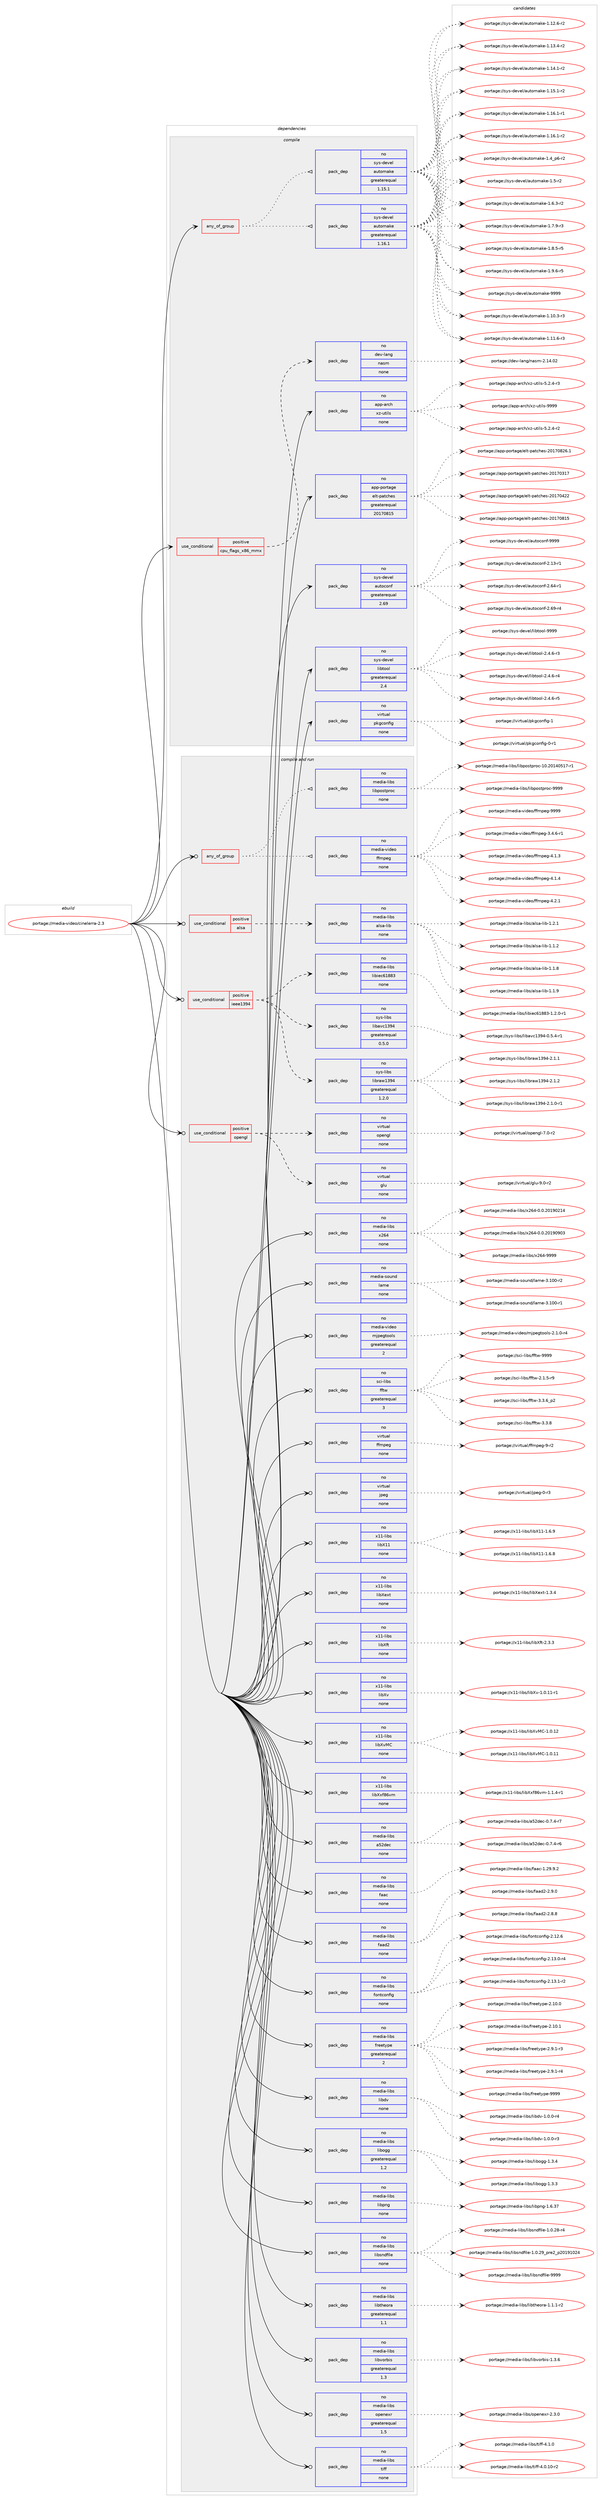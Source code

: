 digraph prolog {

# *************
# Graph options
# *************

newrank=true;
concentrate=true;
compound=true;
graph [rankdir=LR,fontname=Helvetica,fontsize=10,ranksep=1.5];#, ranksep=2.5, nodesep=0.2];
edge  [arrowhead=vee];
node  [fontname=Helvetica,fontsize=10];

# **********
# The ebuild
# **********

subgraph cluster_leftcol {
color=gray;
rank=same;
label=<<i>ebuild</i>>;
id [label="portage://media-video/cinelerra-2.3", color=red, width=4, href="../media-video/cinelerra-2.3.svg"];
}

# ****************
# The dependencies
# ****************

subgraph cluster_midcol {
color=gray;
label=<<i>dependencies</i>>;
subgraph cluster_compile {
fillcolor="#eeeeee";
style=filled;
label=<<i>compile</i>>;
subgraph any5414 {
dependency338931 [label=<<TABLE BORDER="0" CELLBORDER="1" CELLSPACING="0" CELLPADDING="4"><TR><TD CELLPADDING="10">any_of_group</TD></TR></TABLE>>, shape=none, color=red];subgraph pack249157 {
dependency338932 [label=<<TABLE BORDER="0" CELLBORDER="1" CELLSPACING="0" CELLPADDING="4" WIDTH="220"><TR><TD ROWSPAN="6" CELLPADDING="30">pack_dep</TD></TR><TR><TD WIDTH="110">no</TD></TR><TR><TD>sys-devel</TD></TR><TR><TD>automake</TD></TR><TR><TD>greaterequal</TD></TR><TR><TD>1.16.1</TD></TR></TABLE>>, shape=none, color=blue];
}
dependency338931:e -> dependency338932:w [weight=20,style="dotted",arrowhead="oinv"];
subgraph pack249158 {
dependency338933 [label=<<TABLE BORDER="0" CELLBORDER="1" CELLSPACING="0" CELLPADDING="4" WIDTH="220"><TR><TD ROWSPAN="6" CELLPADDING="30">pack_dep</TD></TR><TR><TD WIDTH="110">no</TD></TR><TR><TD>sys-devel</TD></TR><TR><TD>automake</TD></TR><TR><TD>greaterequal</TD></TR><TR><TD>1.15.1</TD></TR></TABLE>>, shape=none, color=blue];
}
dependency338931:e -> dependency338933:w [weight=20,style="dotted",arrowhead="oinv"];
}
id:e -> dependency338931:w [weight=20,style="solid",arrowhead="vee"];
subgraph cond84217 {
dependency338934 [label=<<TABLE BORDER="0" CELLBORDER="1" CELLSPACING="0" CELLPADDING="4"><TR><TD ROWSPAN="3" CELLPADDING="10">use_conditional</TD></TR><TR><TD>positive</TD></TR><TR><TD>cpu_flags_x86_mmx</TD></TR></TABLE>>, shape=none, color=red];
subgraph pack249159 {
dependency338935 [label=<<TABLE BORDER="0" CELLBORDER="1" CELLSPACING="0" CELLPADDING="4" WIDTH="220"><TR><TD ROWSPAN="6" CELLPADDING="30">pack_dep</TD></TR><TR><TD WIDTH="110">no</TD></TR><TR><TD>dev-lang</TD></TR><TR><TD>nasm</TD></TR><TR><TD>none</TD></TR><TR><TD></TD></TR></TABLE>>, shape=none, color=blue];
}
dependency338934:e -> dependency338935:w [weight=20,style="dashed",arrowhead="vee"];
}
id:e -> dependency338934:w [weight=20,style="solid",arrowhead="vee"];
subgraph pack249160 {
dependency338936 [label=<<TABLE BORDER="0" CELLBORDER="1" CELLSPACING="0" CELLPADDING="4" WIDTH="220"><TR><TD ROWSPAN="6" CELLPADDING="30">pack_dep</TD></TR><TR><TD WIDTH="110">no</TD></TR><TR><TD>app-arch</TD></TR><TR><TD>xz-utils</TD></TR><TR><TD>none</TD></TR><TR><TD></TD></TR></TABLE>>, shape=none, color=blue];
}
id:e -> dependency338936:w [weight=20,style="solid",arrowhead="vee"];
subgraph pack249161 {
dependency338937 [label=<<TABLE BORDER="0" CELLBORDER="1" CELLSPACING="0" CELLPADDING="4" WIDTH="220"><TR><TD ROWSPAN="6" CELLPADDING="30">pack_dep</TD></TR><TR><TD WIDTH="110">no</TD></TR><TR><TD>app-portage</TD></TR><TR><TD>elt-patches</TD></TR><TR><TD>greaterequal</TD></TR><TR><TD>20170815</TD></TR></TABLE>>, shape=none, color=blue];
}
id:e -> dependency338937:w [weight=20,style="solid",arrowhead="vee"];
subgraph pack249162 {
dependency338938 [label=<<TABLE BORDER="0" CELLBORDER="1" CELLSPACING="0" CELLPADDING="4" WIDTH="220"><TR><TD ROWSPAN="6" CELLPADDING="30">pack_dep</TD></TR><TR><TD WIDTH="110">no</TD></TR><TR><TD>sys-devel</TD></TR><TR><TD>autoconf</TD></TR><TR><TD>greaterequal</TD></TR><TR><TD>2.69</TD></TR></TABLE>>, shape=none, color=blue];
}
id:e -> dependency338938:w [weight=20,style="solid",arrowhead="vee"];
subgraph pack249163 {
dependency338939 [label=<<TABLE BORDER="0" CELLBORDER="1" CELLSPACING="0" CELLPADDING="4" WIDTH="220"><TR><TD ROWSPAN="6" CELLPADDING="30">pack_dep</TD></TR><TR><TD WIDTH="110">no</TD></TR><TR><TD>sys-devel</TD></TR><TR><TD>libtool</TD></TR><TR><TD>greaterequal</TD></TR><TR><TD>2.4</TD></TR></TABLE>>, shape=none, color=blue];
}
id:e -> dependency338939:w [weight=20,style="solid",arrowhead="vee"];
subgraph pack249164 {
dependency338940 [label=<<TABLE BORDER="0" CELLBORDER="1" CELLSPACING="0" CELLPADDING="4" WIDTH="220"><TR><TD ROWSPAN="6" CELLPADDING="30">pack_dep</TD></TR><TR><TD WIDTH="110">no</TD></TR><TR><TD>virtual</TD></TR><TR><TD>pkgconfig</TD></TR><TR><TD>none</TD></TR><TR><TD></TD></TR></TABLE>>, shape=none, color=blue];
}
id:e -> dependency338940:w [weight=20,style="solid",arrowhead="vee"];
}
subgraph cluster_compileandrun {
fillcolor="#eeeeee";
style=filled;
label=<<i>compile and run</i>>;
subgraph any5415 {
dependency338941 [label=<<TABLE BORDER="0" CELLBORDER="1" CELLSPACING="0" CELLPADDING="4"><TR><TD CELLPADDING="10">any_of_group</TD></TR></TABLE>>, shape=none, color=red];subgraph pack249165 {
dependency338942 [label=<<TABLE BORDER="0" CELLBORDER="1" CELLSPACING="0" CELLPADDING="4" WIDTH="220"><TR><TD ROWSPAN="6" CELLPADDING="30">pack_dep</TD></TR><TR><TD WIDTH="110">no</TD></TR><TR><TD>media-video</TD></TR><TR><TD>ffmpeg</TD></TR><TR><TD>none</TD></TR><TR><TD></TD></TR></TABLE>>, shape=none, color=blue];
}
dependency338941:e -> dependency338942:w [weight=20,style="dotted",arrowhead="oinv"];
subgraph pack249166 {
dependency338943 [label=<<TABLE BORDER="0" CELLBORDER="1" CELLSPACING="0" CELLPADDING="4" WIDTH="220"><TR><TD ROWSPAN="6" CELLPADDING="30">pack_dep</TD></TR><TR><TD WIDTH="110">no</TD></TR><TR><TD>media-libs</TD></TR><TR><TD>libpostproc</TD></TR><TR><TD>none</TD></TR><TR><TD></TD></TR></TABLE>>, shape=none, color=blue];
}
dependency338941:e -> dependency338943:w [weight=20,style="dotted",arrowhead="oinv"];
}
id:e -> dependency338941:w [weight=20,style="solid",arrowhead="odotvee"];
subgraph cond84218 {
dependency338944 [label=<<TABLE BORDER="0" CELLBORDER="1" CELLSPACING="0" CELLPADDING="4"><TR><TD ROWSPAN="3" CELLPADDING="10">use_conditional</TD></TR><TR><TD>positive</TD></TR><TR><TD>alsa</TD></TR></TABLE>>, shape=none, color=red];
subgraph pack249167 {
dependency338945 [label=<<TABLE BORDER="0" CELLBORDER="1" CELLSPACING="0" CELLPADDING="4" WIDTH="220"><TR><TD ROWSPAN="6" CELLPADDING="30">pack_dep</TD></TR><TR><TD WIDTH="110">no</TD></TR><TR><TD>media-libs</TD></TR><TR><TD>alsa-lib</TD></TR><TR><TD>none</TD></TR><TR><TD></TD></TR></TABLE>>, shape=none, color=blue];
}
dependency338944:e -> dependency338945:w [weight=20,style="dashed",arrowhead="vee"];
}
id:e -> dependency338944:w [weight=20,style="solid",arrowhead="odotvee"];
subgraph cond84219 {
dependency338946 [label=<<TABLE BORDER="0" CELLBORDER="1" CELLSPACING="0" CELLPADDING="4"><TR><TD ROWSPAN="3" CELLPADDING="10">use_conditional</TD></TR><TR><TD>positive</TD></TR><TR><TD>ieee1394</TD></TR></TABLE>>, shape=none, color=red];
subgraph pack249168 {
dependency338947 [label=<<TABLE BORDER="0" CELLBORDER="1" CELLSPACING="0" CELLPADDING="4" WIDTH="220"><TR><TD ROWSPAN="6" CELLPADDING="30">pack_dep</TD></TR><TR><TD WIDTH="110">no</TD></TR><TR><TD>media-libs</TD></TR><TR><TD>libiec61883</TD></TR><TR><TD>none</TD></TR><TR><TD></TD></TR></TABLE>>, shape=none, color=blue];
}
dependency338946:e -> dependency338947:w [weight=20,style="dashed",arrowhead="vee"];
subgraph pack249169 {
dependency338948 [label=<<TABLE BORDER="0" CELLBORDER="1" CELLSPACING="0" CELLPADDING="4" WIDTH="220"><TR><TD ROWSPAN="6" CELLPADDING="30">pack_dep</TD></TR><TR><TD WIDTH="110">no</TD></TR><TR><TD>sys-libs</TD></TR><TR><TD>libraw1394</TD></TR><TR><TD>greaterequal</TD></TR><TR><TD>1.2.0</TD></TR></TABLE>>, shape=none, color=blue];
}
dependency338946:e -> dependency338948:w [weight=20,style="dashed",arrowhead="vee"];
subgraph pack249170 {
dependency338949 [label=<<TABLE BORDER="0" CELLBORDER="1" CELLSPACING="0" CELLPADDING="4" WIDTH="220"><TR><TD ROWSPAN="6" CELLPADDING="30">pack_dep</TD></TR><TR><TD WIDTH="110">no</TD></TR><TR><TD>sys-libs</TD></TR><TR><TD>libavc1394</TD></TR><TR><TD>greaterequal</TD></TR><TR><TD>0.5.0</TD></TR></TABLE>>, shape=none, color=blue];
}
dependency338946:e -> dependency338949:w [weight=20,style="dashed",arrowhead="vee"];
}
id:e -> dependency338946:w [weight=20,style="solid",arrowhead="odotvee"];
subgraph cond84220 {
dependency338950 [label=<<TABLE BORDER="0" CELLBORDER="1" CELLSPACING="0" CELLPADDING="4"><TR><TD ROWSPAN="3" CELLPADDING="10">use_conditional</TD></TR><TR><TD>positive</TD></TR><TR><TD>opengl</TD></TR></TABLE>>, shape=none, color=red];
subgraph pack249171 {
dependency338951 [label=<<TABLE BORDER="0" CELLBORDER="1" CELLSPACING="0" CELLPADDING="4" WIDTH="220"><TR><TD ROWSPAN="6" CELLPADDING="30">pack_dep</TD></TR><TR><TD WIDTH="110">no</TD></TR><TR><TD>virtual</TD></TR><TR><TD>glu</TD></TR><TR><TD>none</TD></TR><TR><TD></TD></TR></TABLE>>, shape=none, color=blue];
}
dependency338950:e -> dependency338951:w [weight=20,style="dashed",arrowhead="vee"];
subgraph pack249172 {
dependency338952 [label=<<TABLE BORDER="0" CELLBORDER="1" CELLSPACING="0" CELLPADDING="4" WIDTH="220"><TR><TD ROWSPAN="6" CELLPADDING="30">pack_dep</TD></TR><TR><TD WIDTH="110">no</TD></TR><TR><TD>virtual</TD></TR><TR><TD>opengl</TD></TR><TR><TD>none</TD></TR><TR><TD></TD></TR></TABLE>>, shape=none, color=blue];
}
dependency338950:e -> dependency338952:w [weight=20,style="dashed",arrowhead="vee"];
}
id:e -> dependency338950:w [weight=20,style="solid",arrowhead="odotvee"];
subgraph pack249173 {
dependency338953 [label=<<TABLE BORDER="0" CELLBORDER="1" CELLSPACING="0" CELLPADDING="4" WIDTH="220"><TR><TD ROWSPAN="6" CELLPADDING="30">pack_dep</TD></TR><TR><TD WIDTH="110">no</TD></TR><TR><TD>media-libs</TD></TR><TR><TD>a52dec</TD></TR><TR><TD>none</TD></TR><TR><TD></TD></TR></TABLE>>, shape=none, color=blue];
}
id:e -> dependency338953:w [weight=20,style="solid",arrowhead="odotvee"];
subgraph pack249174 {
dependency338954 [label=<<TABLE BORDER="0" CELLBORDER="1" CELLSPACING="0" CELLPADDING="4" WIDTH="220"><TR><TD ROWSPAN="6" CELLPADDING="30">pack_dep</TD></TR><TR><TD WIDTH="110">no</TD></TR><TR><TD>media-libs</TD></TR><TR><TD>faac</TD></TR><TR><TD>none</TD></TR><TR><TD></TD></TR></TABLE>>, shape=none, color=blue];
}
id:e -> dependency338954:w [weight=20,style="solid",arrowhead="odotvee"];
subgraph pack249175 {
dependency338955 [label=<<TABLE BORDER="0" CELLBORDER="1" CELLSPACING="0" CELLPADDING="4" WIDTH="220"><TR><TD ROWSPAN="6" CELLPADDING="30">pack_dep</TD></TR><TR><TD WIDTH="110">no</TD></TR><TR><TD>media-libs</TD></TR><TR><TD>faad2</TD></TR><TR><TD>none</TD></TR><TR><TD></TD></TR></TABLE>>, shape=none, color=blue];
}
id:e -> dependency338955:w [weight=20,style="solid",arrowhead="odotvee"];
subgraph pack249176 {
dependency338956 [label=<<TABLE BORDER="0" CELLBORDER="1" CELLSPACING="0" CELLPADDING="4" WIDTH="220"><TR><TD ROWSPAN="6" CELLPADDING="30">pack_dep</TD></TR><TR><TD WIDTH="110">no</TD></TR><TR><TD>media-libs</TD></TR><TR><TD>fontconfig</TD></TR><TR><TD>none</TD></TR><TR><TD></TD></TR></TABLE>>, shape=none, color=blue];
}
id:e -> dependency338956:w [weight=20,style="solid",arrowhead="odotvee"];
subgraph pack249177 {
dependency338957 [label=<<TABLE BORDER="0" CELLBORDER="1" CELLSPACING="0" CELLPADDING="4" WIDTH="220"><TR><TD ROWSPAN="6" CELLPADDING="30">pack_dep</TD></TR><TR><TD WIDTH="110">no</TD></TR><TR><TD>media-libs</TD></TR><TR><TD>freetype</TD></TR><TR><TD>greaterequal</TD></TR><TR><TD>2</TD></TR></TABLE>>, shape=none, color=blue];
}
id:e -> dependency338957:w [weight=20,style="solid",arrowhead="odotvee"];
subgraph pack249178 {
dependency338958 [label=<<TABLE BORDER="0" CELLBORDER="1" CELLSPACING="0" CELLPADDING="4" WIDTH="220"><TR><TD ROWSPAN="6" CELLPADDING="30">pack_dep</TD></TR><TR><TD WIDTH="110">no</TD></TR><TR><TD>media-libs</TD></TR><TR><TD>libdv</TD></TR><TR><TD>none</TD></TR><TR><TD></TD></TR></TABLE>>, shape=none, color=blue];
}
id:e -> dependency338958:w [weight=20,style="solid",arrowhead="odotvee"];
subgraph pack249179 {
dependency338959 [label=<<TABLE BORDER="0" CELLBORDER="1" CELLSPACING="0" CELLPADDING="4" WIDTH="220"><TR><TD ROWSPAN="6" CELLPADDING="30">pack_dep</TD></TR><TR><TD WIDTH="110">no</TD></TR><TR><TD>media-libs</TD></TR><TR><TD>libogg</TD></TR><TR><TD>greaterequal</TD></TR><TR><TD>1.2</TD></TR></TABLE>>, shape=none, color=blue];
}
id:e -> dependency338959:w [weight=20,style="solid",arrowhead="odotvee"];
subgraph pack249180 {
dependency338960 [label=<<TABLE BORDER="0" CELLBORDER="1" CELLSPACING="0" CELLPADDING="4" WIDTH="220"><TR><TD ROWSPAN="6" CELLPADDING="30">pack_dep</TD></TR><TR><TD WIDTH="110">no</TD></TR><TR><TD>media-libs</TD></TR><TR><TD>libpng</TD></TR><TR><TD>none</TD></TR><TR><TD></TD></TR></TABLE>>, shape=none, color=blue];
}
id:e -> dependency338960:w [weight=20,style="solid",arrowhead="odotvee"];
subgraph pack249181 {
dependency338961 [label=<<TABLE BORDER="0" CELLBORDER="1" CELLSPACING="0" CELLPADDING="4" WIDTH="220"><TR><TD ROWSPAN="6" CELLPADDING="30">pack_dep</TD></TR><TR><TD WIDTH="110">no</TD></TR><TR><TD>media-libs</TD></TR><TR><TD>libsndfile</TD></TR><TR><TD>none</TD></TR><TR><TD></TD></TR></TABLE>>, shape=none, color=blue];
}
id:e -> dependency338961:w [weight=20,style="solid",arrowhead="odotvee"];
subgraph pack249182 {
dependency338962 [label=<<TABLE BORDER="0" CELLBORDER="1" CELLSPACING="0" CELLPADDING="4" WIDTH="220"><TR><TD ROWSPAN="6" CELLPADDING="30">pack_dep</TD></TR><TR><TD WIDTH="110">no</TD></TR><TR><TD>media-libs</TD></TR><TR><TD>libtheora</TD></TR><TR><TD>greaterequal</TD></TR><TR><TD>1.1</TD></TR></TABLE>>, shape=none, color=blue];
}
id:e -> dependency338962:w [weight=20,style="solid",arrowhead="odotvee"];
subgraph pack249183 {
dependency338963 [label=<<TABLE BORDER="0" CELLBORDER="1" CELLSPACING="0" CELLPADDING="4" WIDTH="220"><TR><TD ROWSPAN="6" CELLPADDING="30">pack_dep</TD></TR><TR><TD WIDTH="110">no</TD></TR><TR><TD>media-libs</TD></TR><TR><TD>libvorbis</TD></TR><TR><TD>greaterequal</TD></TR><TR><TD>1.3</TD></TR></TABLE>>, shape=none, color=blue];
}
id:e -> dependency338963:w [weight=20,style="solid",arrowhead="odotvee"];
subgraph pack249184 {
dependency338964 [label=<<TABLE BORDER="0" CELLBORDER="1" CELLSPACING="0" CELLPADDING="4" WIDTH="220"><TR><TD ROWSPAN="6" CELLPADDING="30">pack_dep</TD></TR><TR><TD WIDTH="110">no</TD></TR><TR><TD>media-libs</TD></TR><TR><TD>openexr</TD></TR><TR><TD>greaterequal</TD></TR><TR><TD>1.5</TD></TR></TABLE>>, shape=none, color=blue];
}
id:e -> dependency338964:w [weight=20,style="solid",arrowhead="odotvee"];
subgraph pack249185 {
dependency338965 [label=<<TABLE BORDER="0" CELLBORDER="1" CELLSPACING="0" CELLPADDING="4" WIDTH="220"><TR><TD ROWSPAN="6" CELLPADDING="30">pack_dep</TD></TR><TR><TD WIDTH="110">no</TD></TR><TR><TD>media-libs</TD></TR><TR><TD>tiff</TD></TR><TR><TD>none</TD></TR><TR><TD></TD></TR></TABLE>>, shape=none, color=blue];
}
id:e -> dependency338965:w [weight=20,style="solid",arrowhead="odotvee"];
subgraph pack249186 {
dependency338966 [label=<<TABLE BORDER="0" CELLBORDER="1" CELLSPACING="0" CELLPADDING="4" WIDTH="220"><TR><TD ROWSPAN="6" CELLPADDING="30">pack_dep</TD></TR><TR><TD WIDTH="110">no</TD></TR><TR><TD>media-libs</TD></TR><TR><TD>x264</TD></TR><TR><TD>none</TD></TR><TR><TD></TD></TR></TABLE>>, shape=none, color=blue];
}
id:e -> dependency338966:w [weight=20,style="solid",arrowhead="odotvee"];
subgraph pack249187 {
dependency338967 [label=<<TABLE BORDER="0" CELLBORDER="1" CELLSPACING="0" CELLPADDING="4" WIDTH="220"><TR><TD ROWSPAN="6" CELLPADDING="30">pack_dep</TD></TR><TR><TD WIDTH="110">no</TD></TR><TR><TD>media-sound</TD></TR><TR><TD>lame</TD></TR><TR><TD>none</TD></TR><TR><TD></TD></TR></TABLE>>, shape=none, color=blue];
}
id:e -> dependency338967:w [weight=20,style="solid",arrowhead="odotvee"];
subgraph pack249188 {
dependency338968 [label=<<TABLE BORDER="0" CELLBORDER="1" CELLSPACING="0" CELLPADDING="4" WIDTH="220"><TR><TD ROWSPAN="6" CELLPADDING="30">pack_dep</TD></TR><TR><TD WIDTH="110">no</TD></TR><TR><TD>media-video</TD></TR><TR><TD>mjpegtools</TD></TR><TR><TD>greaterequal</TD></TR><TR><TD>2</TD></TR></TABLE>>, shape=none, color=blue];
}
id:e -> dependency338968:w [weight=20,style="solid",arrowhead="odotvee"];
subgraph pack249189 {
dependency338969 [label=<<TABLE BORDER="0" CELLBORDER="1" CELLSPACING="0" CELLPADDING="4" WIDTH="220"><TR><TD ROWSPAN="6" CELLPADDING="30">pack_dep</TD></TR><TR><TD WIDTH="110">no</TD></TR><TR><TD>sci-libs</TD></TR><TR><TD>fftw</TD></TR><TR><TD>greaterequal</TD></TR><TR><TD>3</TD></TR></TABLE>>, shape=none, color=blue];
}
id:e -> dependency338969:w [weight=20,style="solid",arrowhead="odotvee"];
subgraph pack249190 {
dependency338970 [label=<<TABLE BORDER="0" CELLBORDER="1" CELLSPACING="0" CELLPADDING="4" WIDTH="220"><TR><TD ROWSPAN="6" CELLPADDING="30">pack_dep</TD></TR><TR><TD WIDTH="110">no</TD></TR><TR><TD>virtual</TD></TR><TR><TD>ffmpeg</TD></TR><TR><TD>none</TD></TR><TR><TD></TD></TR></TABLE>>, shape=none, color=blue];
}
id:e -> dependency338970:w [weight=20,style="solid",arrowhead="odotvee"];
subgraph pack249191 {
dependency338971 [label=<<TABLE BORDER="0" CELLBORDER="1" CELLSPACING="0" CELLPADDING="4" WIDTH="220"><TR><TD ROWSPAN="6" CELLPADDING="30">pack_dep</TD></TR><TR><TD WIDTH="110">no</TD></TR><TR><TD>virtual</TD></TR><TR><TD>jpeg</TD></TR><TR><TD>none</TD></TR><TR><TD></TD></TR></TABLE>>, shape=none, color=blue];
}
id:e -> dependency338971:w [weight=20,style="solid",arrowhead="odotvee"];
subgraph pack249192 {
dependency338972 [label=<<TABLE BORDER="0" CELLBORDER="1" CELLSPACING="0" CELLPADDING="4" WIDTH="220"><TR><TD ROWSPAN="6" CELLPADDING="30">pack_dep</TD></TR><TR><TD WIDTH="110">no</TD></TR><TR><TD>x11-libs</TD></TR><TR><TD>libX11</TD></TR><TR><TD>none</TD></TR><TR><TD></TD></TR></TABLE>>, shape=none, color=blue];
}
id:e -> dependency338972:w [weight=20,style="solid",arrowhead="odotvee"];
subgraph pack249193 {
dependency338973 [label=<<TABLE BORDER="0" CELLBORDER="1" CELLSPACING="0" CELLPADDING="4" WIDTH="220"><TR><TD ROWSPAN="6" CELLPADDING="30">pack_dep</TD></TR><TR><TD WIDTH="110">no</TD></TR><TR><TD>x11-libs</TD></TR><TR><TD>libXext</TD></TR><TR><TD>none</TD></TR><TR><TD></TD></TR></TABLE>>, shape=none, color=blue];
}
id:e -> dependency338973:w [weight=20,style="solid",arrowhead="odotvee"];
subgraph pack249194 {
dependency338974 [label=<<TABLE BORDER="0" CELLBORDER="1" CELLSPACING="0" CELLPADDING="4" WIDTH="220"><TR><TD ROWSPAN="6" CELLPADDING="30">pack_dep</TD></TR><TR><TD WIDTH="110">no</TD></TR><TR><TD>x11-libs</TD></TR><TR><TD>libXft</TD></TR><TR><TD>none</TD></TR><TR><TD></TD></TR></TABLE>>, shape=none, color=blue];
}
id:e -> dependency338974:w [weight=20,style="solid",arrowhead="odotvee"];
subgraph pack249195 {
dependency338975 [label=<<TABLE BORDER="0" CELLBORDER="1" CELLSPACING="0" CELLPADDING="4" WIDTH="220"><TR><TD ROWSPAN="6" CELLPADDING="30">pack_dep</TD></TR><TR><TD WIDTH="110">no</TD></TR><TR><TD>x11-libs</TD></TR><TR><TD>libXv</TD></TR><TR><TD>none</TD></TR><TR><TD></TD></TR></TABLE>>, shape=none, color=blue];
}
id:e -> dependency338975:w [weight=20,style="solid",arrowhead="odotvee"];
subgraph pack249196 {
dependency338976 [label=<<TABLE BORDER="0" CELLBORDER="1" CELLSPACING="0" CELLPADDING="4" WIDTH="220"><TR><TD ROWSPAN="6" CELLPADDING="30">pack_dep</TD></TR><TR><TD WIDTH="110">no</TD></TR><TR><TD>x11-libs</TD></TR><TR><TD>libXvMC</TD></TR><TR><TD>none</TD></TR><TR><TD></TD></TR></TABLE>>, shape=none, color=blue];
}
id:e -> dependency338976:w [weight=20,style="solid",arrowhead="odotvee"];
subgraph pack249197 {
dependency338977 [label=<<TABLE BORDER="0" CELLBORDER="1" CELLSPACING="0" CELLPADDING="4" WIDTH="220"><TR><TD ROWSPAN="6" CELLPADDING="30">pack_dep</TD></TR><TR><TD WIDTH="110">no</TD></TR><TR><TD>x11-libs</TD></TR><TR><TD>libXxf86vm</TD></TR><TR><TD>none</TD></TR><TR><TD></TD></TR></TABLE>>, shape=none, color=blue];
}
id:e -> dependency338977:w [weight=20,style="solid",arrowhead="odotvee"];
}
subgraph cluster_run {
fillcolor="#eeeeee";
style=filled;
label=<<i>run</i>>;
}
}

# **************
# The candidates
# **************

subgraph cluster_choices {
rank=same;
color=gray;
label=<<i>candidates</i>>;

subgraph choice249157 {
color=black;
nodesep=1;
choiceportage11512111545100101118101108479711711611110997107101454946494846514511451 [label="portage://sys-devel/automake-1.10.3-r3", color=red, width=4,href="../sys-devel/automake-1.10.3-r3.svg"];
choiceportage11512111545100101118101108479711711611110997107101454946494946544511451 [label="portage://sys-devel/automake-1.11.6-r3", color=red, width=4,href="../sys-devel/automake-1.11.6-r3.svg"];
choiceportage11512111545100101118101108479711711611110997107101454946495046544511450 [label="portage://sys-devel/automake-1.12.6-r2", color=red, width=4,href="../sys-devel/automake-1.12.6-r2.svg"];
choiceportage11512111545100101118101108479711711611110997107101454946495146524511450 [label="portage://sys-devel/automake-1.13.4-r2", color=red, width=4,href="../sys-devel/automake-1.13.4-r2.svg"];
choiceportage11512111545100101118101108479711711611110997107101454946495246494511450 [label="portage://sys-devel/automake-1.14.1-r2", color=red, width=4,href="../sys-devel/automake-1.14.1-r2.svg"];
choiceportage11512111545100101118101108479711711611110997107101454946495346494511450 [label="portage://sys-devel/automake-1.15.1-r2", color=red, width=4,href="../sys-devel/automake-1.15.1-r2.svg"];
choiceportage11512111545100101118101108479711711611110997107101454946495446494511449 [label="portage://sys-devel/automake-1.16.1-r1", color=red, width=4,href="../sys-devel/automake-1.16.1-r1.svg"];
choiceportage11512111545100101118101108479711711611110997107101454946495446494511450 [label="portage://sys-devel/automake-1.16.1-r2", color=red, width=4,href="../sys-devel/automake-1.16.1-r2.svg"];
choiceportage115121115451001011181011084797117116111109971071014549465295112544511450 [label="portage://sys-devel/automake-1.4_p6-r2", color=red, width=4,href="../sys-devel/automake-1.4_p6-r2.svg"];
choiceportage11512111545100101118101108479711711611110997107101454946534511450 [label="portage://sys-devel/automake-1.5-r2", color=red, width=4,href="../sys-devel/automake-1.5-r2.svg"];
choiceportage115121115451001011181011084797117116111109971071014549465446514511450 [label="portage://sys-devel/automake-1.6.3-r2", color=red, width=4,href="../sys-devel/automake-1.6.3-r2.svg"];
choiceportage115121115451001011181011084797117116111109971071014549465546574511451 [label="portage://sys-devel/automake-1.7.9-r3", color=red, width=4,href="../sys-devel/automake-1.7.9-r3.svg"];
choiceportage115121115451001011181011084797117116111109971071014549465646534511453 [label="portage://sys-devel/automake-1.8.5-r5", color=red, width=4,href="../sys-devel/automake-1.8.5-r5.svg"];
choiceportage115121115451001011181011084797117116111109971071014549465746544511453 [label="portage://sys-devel/automake-1.9.6-r5", color=red, width=4,href="../sys-devel/automake-1.9.6-r5.svg"];
choiceportage115121115451001011181011084797117116111109971071014557575757 [label="portage://sys-devel/automake-9999", color=red, width=4,href="../sys-devel/automake-9999.svg"];
dependency338932:e -> choiceportage11512111545100101118101108479711711611110997107101454946494846514511451:w [style=dotted,weight="100"];
dependency338932:e -> choiceportage11512111545100101118101108479711711611110997107101454946494946544511451:w [style=dotted,weight="100"];
dependency338932:e -> choiceportage11512111545100101118101108479711711611110997107101454946495046544511450:w [style=dotted,weight="100"];
dependency338932:e -> choiceportage11512111545100101118101108479711711611110997107101454946495146524511450:w [style=dotted,weight="100"];
dependency338932:e -> choiceportage11512111545100101118101108479711711611110997107101454946495246494511450:w [style=dotted,weight="100"];
dependency338932:e -> choiceportage11512111545100101118101108479711711611110997107101454946495346494511450:w [style=dotted,weight="100"];
dependency338932:e -> choiceportage11512111545100101118101108479711711611110997107101454946495446494511449:w [style=dotted,weight="100"];
dependency338932:e -> choiceportage11512111545100101118101108479711711611110997107101454946495446494511450:w [style=dotted,weight="100"];
dependency338932:e -> choiceportage115121115451001011181011084797117116111109971071014549465295112544511450:w [style=dotted,weight="100"];
dependency338932:e -> choiceportage11512111545100101118101108479711711611110997107101454946534511450:w [style=dotted,weight="100"];
dependency338932:e -> choiceportage115121115451001011181011084797117116111109971071014549465446514511450:w [style=dotted,weight="100"];
dependency338932:e -> choiceportage115121115451001011181011084797117116111109971071014549465546574511451:w [style=dotted,weight="100"];
dependency338932:e -> choiceportage115121115451001011181011084797117116111109971071014549465646534511453:w [style=dotted,weight="100"];
dependency338932:e -> choiceportage115121115451001011181011084797117116111109971071014549465746544511453:w [style=dotted,weight="100"];
dependency338932:e -> choiceportage115121115451001011181011084797117116111109971071014557575757:w [style=dotted,weight="100"];
}
subgraph choice249158 {
color=black;
nodesep=1;
choiceportage11512111545100101118101108479711711611110997107101454946494846514511451 [label="portage://sys-devel/automake-1.10.3-r3", color=red, width=4,href="../sys-devel/automake-1.10.3-r3.svg"];
choiceportage11512111545100101118101108479711711611110997107101454946494946544511451 [label="portage://sys-devel/automake-1.11.6-r3", color=red, width=4,href="../sys-devel/automake-1.11.6-r3.svg"];
choiceportage11512111545100101118101108479711711611110997107101454946495046544511450 [label="portage://sys-devel/automake-1.12.6-r2", color=red, width=4,href="../sys-devel/automake-1.12.6-r2.svg"];
choiceportage11512111545100101118101108479711711611110997107101454946495146524511450 [label="portage://sys-devel/automake-1.13.4-r2", color=red, width=4,href="../sys-devel/automake-1.13.4-r2.svg"];
choiceportage11512111545100101118101108479711711611110997107101454946495246494511450 [label="portage://sys-devel/automake-1.14.1-r2", color=red, width=4,href="../sys-devel/automake-1.14.1-r2.svg"];
choiceportage11512111545100101118101108479711711611110997107101454946495346494511450 [label="portage://sys-devel/automake-1.15.1-r2", color=red, width=4,href="../sys-devel/automake-1.15.1-r2.svg"];
choiceportage11512111545100101118101108479711711611110997107101454946495446494511449 [label="portage://sys-devel/automake-1.16.1-r1", color=red, width=4,href="../sys-devel/automake-1.16.1-r1.svg"];
choiceportage11512111545100101118101108479711711611110997107101454946495446494511450 [label="portage://sys-devel/automake-1.16.1-r2", color=red, width=4,href="../sys-devel/automake-1.16.1-r2.svg"];
choiceportage115121115451001011181011084797117116111109971071014549465295112544511450 [label="portage://sys-devel/automake-1.4_p6-r2", color=red, width=4,href="../sys-devel/automake-1.4_p6-r2.svg"];
choiceportage11512111545100101118101108479711711611110997107101454946534511450 [label="portage://sys-devel/automake-1.5-r2", color=red, width=4,href="../sys-devel/automake-1.5-r2.svg"];
choiceportage115121115451001011181011084797117116111109971071014549465446514511450 [label="portage://sys-devel/automake-1.6.3-r2", color=red, width=4,href="../sys-devel/automake-1.6.3-r2.svg"];
choiceportage115121115451001011181011084797117116111109971071014549465546574511451 [label="portage://sys-devel/automake-1.7.9-r3", color=red, width=4,href="../sys-devel/automake-1.7.9-r3.svg"];
choiceportage115121115451001011181011084797117116111109971071014549465646534511453 [label="portage://sys-devel/automake-1.8.5-r5", color=red, width=4,href="../sys-devel/automake-1.8.5-r5.svg"];
choiceportage115121115451001011181011084797117116111109971071014549465746544511453 [label="portage://sys-devel/automake-1.9.6-r5", color=red, width=4,href="../sys-devel/automake-1.9.6-r5.svg"];
choiceportage115121115451001011181011084797117116111109971071014557575757 [label="portage://sys-devel/automake-9999", color=red, width=4,href="../sys-devel/automake-9999.svg"];
dependency338933:e -> choiceportage11512111545100101118101108479711711611110997107101454946494846514511451:w [style=dotted,weight="100"];
dependency338933:e -> choiceportage11512111545100101118101108479711711611110997107101454946494946544511451:w [style=dotted,weight="100"];
dependency338933:e -> choiceportage11512111545100101118101108479711711611110997107101454946495046544511450:w [style=dotted,weight="100"];
dependency338933:e -> choiceportage11512111545100101118101108479711711611110997107101454946495146524511450:w [style=dotted,weight="100"];
dependency338933:e -> choiceportage11512111545100101118101108479711711611110997107101454946495246494511450:w [style=dotted,weight="100"];
dependency338933:e -> choiceportage11512111545100101118101108479711711611110997107101454946495346494511450:w [style=dotted,weight="100"];
dependency338933:e -> choiceportage11512111545100101118101108479711711611110997107101454946495446494511449:w [style=dotted,weight="100"];
dependency338933:e -> choiceportage11512111545100101118101108479711711611110997107101454946495446494511450:w [style=dotted,weight="100"];
dependency338933:e -> choiceportage115121115451001011181011084797117116111109971071014549465295112544511450:w [style=dotted,weight="100"];
dependency338933:e -> choiceportage11512111545100101118101108479711711611110997107101454946534511450:w [style=dotted,weight="100"];
dependency338933:e -> choiceportage115121115451001011181011084797117116111109971071014549465446514511450:w [style=dotted,weight="100"];
dependency338933:e -> choiceportage115121115451001011181011084797117116111109971071014549465546574511451:w [style=dotted,weight="100"];
dependency338933:e -> choiceportage115121115451001011181011084797117116111109971071014549465646534511453:w [style=dotted,weight="100"];
dependency338933:e -> choiceportage115121115451001011181011084797117116111109971071014549465746544511453:w [style=dotted,weight="100"];
dependency338933:e -> choiceportage115121115451001011181011084797117116111109971071014557575757:w [style=dotted,weight="100"];
}
subgraph choice249159 {
color=black;
nodesep=1;
choiceportage100101118451089711010347110971151094550464952464850 [label="portage://dev-lang/nasm-2.14.02", color=red, width=4,href="../dev-lang/nasm-2.14.02.svg"];
dependency338935:e -> choiceportage100101118451089711010347110971151094550464952464850:w [style=dotted,weight="100"];
}
subgraph choice249160 {
color=black;
nodesep=1;
choiceportage9711211245971149910447120122451171161051081154553465046524511450 [label="portage://app-arch/xz-utils-5.2.4-r2", color=red, width=4,href="../app-arch/xz-utils-5.2.4-r2.svg"];
choiceportage9711211245971149910447120122451171161051081154553465046524511451 [label="portage://app-arch/xz-utils-5.2.4-r3", color=red, width=4,href="../app-arch/xz-utils-5.2.4-r3.svg"];
choiceportage9711211245971149910447120122451171161051081154557575757 [label="portage://app-arch/xz-utils-9999", color=red, width=4,href="../app-arch/xz-utils-9999.svg"];
dependency338936:e -> choiceportage9711211245971149910447120122451171161051081154553465046524511450:w [style=dotted,weight="100"];
dependency338936:e -> choiceportage9711211245971149910447120122451171161051081154553465046524511451:w [style=dotted,weight="100"];
dependency338936:e -> choiceportage9711211245971149910447120122451171161051081154557575757:w [style=dotted,weight="100"];
}
subgraph choice249161 {
color=black;
nodesep=1;
choiceportage97112112451121111141169710310147101108116451129711699104101115455048495548514955 [label="portage://app-portage/elt-patches-20170317", color=red, width=4,href="../app-portage/elt-patches-20170317.svg"];
choiceportage97112112451121111141169710310147101108116451129711699104101115455048495548525050 [label="portage://app-portage/elt-patches-20170422", color=red, width=4,href="../app-portage/elt-patches-20170422.svg"];
choiceportage97112112451121111141169710310147101108116451129711699104101115455048495548564953 [label="portage://app-portage/elt-patches-20170815", color=red, width=4,href="../app-portage/elt-patches-20170815.svg"];
choiceportage971121124511211111411697103101471011081164511297116991041011154550484955485650544649 [label="portage://app-portage/elt-patches-20170826.1", color=red, width=4,href="../app-portage/elt-patches-20170826.1.svg"];
dependency338937:e -> choiceportage97112112451121111141169710310147101108116451129711699104101115455048495548514955:w [style=dotted,weight="100"];
dependency338937:e -> choiceportage97112112451121111141169710310147101108116451129711699104101115455048495548525050:w [style=dotted,weight="100"];
dependency338937:e -> choiceportage97112112451121111141169710310147101108116451129711699104101115455048495548564953:w [style=dotted,weight="100"];
dependency338937:e -> choiceportage971121124511211111411697103101471011081164511297116991041011154550484955485650544649:w [style=dotted,weight="100"];
}
subgraph choice249162 {
color=black;
nodesep=1;
choiceportage1151211154510010111810110847971171161119911111010245504649514511449 [label="portage://sys-devel/autoconf-2.13-r1", color=red, width=4,href="../sys-devel/autoconf-2.13-r1.svg"];
choiceportage1151211154510010111810110847971171161119911111010245504654524511449 [label="portage://sys-devel/autoconf-2.64-r1", color=red, width=4,href="../sys-devel/autoconf-2.64-r1.svg"];
choiceportage1151211154510010111810110847971171161119911111010245504654574511452 [label="portage://sys-devel/autoconf-2.69-r4", color=red, width=4,href="../sys-devel/autoconf-2.69-r4.svg"];
choiceportage115121115451001011181011084797117116111991111101024557575757 [label="portage://sys-devel/autoconf-9999", color=red, width=4,href="../sys-devel/autoconf-9999.svg"];
dependency338938:e -> choiceportage1151211154510010111810110847971171161119911111010245504649514511449:w [style=dotted,weight="100"];
dependency338938:e -> choiceportage1151211154510010111810110847971171161119911111010245504654524511449:w [style=dotted,weight="100"];
dependency338938:e -> choiceportage1151211154510010111810110847971171161119911111010245504654574511452:w [style=dotted,weight="100"];
dependency338938:e -> choiceportage115121115451001011181011084797117116111991111101024557575757:w [style=dotted,weight="100"];
}
subgraph choice249163 {
color=black;
nodesep=1;
choiceportage1151211154510010111810110847108105981161111111084550465246544511451 [label="portage://sys-devel/libtool-2.4.6-r3", color=red, width=4,href="../sys-devel/libtool-2.4.6-r3.svg"];
choiceportage1151211154510010111810110847108105981161111111084550465246544511452 [label="portage://sys-devel/libtool-2.4.6-r4", color=red, width=4,href="../sys-devel/libtool-2.4.6-r4.svg"];
choiceportage1151211154510010111810110847108105981161111111084550465246544511453 [label="portage://sys-devel/libtool-2.4.6-r5", color=red, width=4,href="../sys-devel/libtool-2.4.6-r5.svg"];
choiceportage1151211154510010111810110847108105981161111111084557575757 [label="portage://sys-devel/libtool-9999", color=red, width=4,href="../sys-devel/libtool-9999.svg"];
dependency338939:e -> choiceportage1151211154510010111810110847108105981161111111084550465246544511451:w [style=dotted,weight="100"];
dependency338939:e -> choiceportage1151211154510010111810110847108105981161111111084550465246544511452:w [style=dotted,weight="100"];
dependency338939:e -> choiceportage1151211154510010111810110847108105981161111111084550465246544511453:w [style=dotted,weight="100"];
dependency338939:e -> choiceportage1151211154510010111810110847108105981161111111084557575757:w [style=dotted,weight="100"];
}
subgraph choice249164 {
color=black;
nodesep=1;
choiceportage11810511411611797108471121071039911111010210510345484511449 [label="portage://virtual/pkgconfig-0-r1", color=red, width=4,href="../virtual/pkgconfig-0-r1.svg"];
choiceportage1181051141161179710847112107103991111101021051034549 [label="portage://virtual/pkgconfig-1", color=red, width=4,href="../virtual/pkgconfig-1.svg"];
dependency338940:e -> choiceportage11810511411611797108471121071039911111010210510345484511449:w [style=dotted,weight="100"];
dependency338940:e -> choiceportage1181051141161179710847112107103991111101021051034549:w [style=dotted,weight="100"];
}
subgraph choice249165 {
color=black;
nodesep=1;
choiceportage1091011001059745118105100101111471021021091121011034551465246544511449 [label="portage://media-video/ffmpeg-3.4.6-r1", color=red, width=4,href="../media-video/ffmpeg-3.4.6-r1.svg"];
choiceportage109101100105974511810510010111147102102109112101103455246494651 [label="portage://media-video/ffmpeg-4.1.3", color=red, width=4,href="../media-video/ffmpeg-4.1.3.svg"];
choiceportage109101100105974511810510010111147102102109112101103455246494652 [label="portage://media-video/ffmpeg-4.1.4", color=red, width=4,href="../media-video/ffmpeg-4.1.4.svg"];
choiceportage109101100105974511810510010111147102102109112101103455246504649 [label="portage://media-video/ffmpeg-4.2.1", color=red, width=4,href="../media-video/ffmpeg-4.2.1.svg"];
choiceportage1091011001059745118105100101111471021021091121011034557575757 [label="portage://media-video/ffmpeg-9999", color=red, width=4,href="../media-video/ffmpeg-9999.svg"];
dependency338942:e -> choiceportage1091011001059745118105100101111471021021091121011034551465246544511449:w [style=dotted,weight="100"];
dependency338942:e -> choiceportage109101100105974511810510010111147102102109112101103455246494651:w [style=dotted,weight="100"];
dependency338942:e -> choiceportage109101100105974511810510010111147102102109112101103455246494652:w [style=dotted,weight="100"];
dependency338942:e -> choiceportage109101100105974511810510010111147102102109112101103455246504649:w [style=dotted,weight="100"];
dependency338942:e -> choiceportage1091011001059745118105100101111471021021091121011034557575757:w [style=dotted,weight="100"];
}
subgraph choice249166 {
color=black;
nodesep=1;
choiceportage1091011001059745108105981154710810598112111115116112114111994549484650484952485349554511449 [label="portage://media-libs/libpostproc-10.20140517-r1", color=red, width=4,href="../media-libs/libpostproc-10.20140517-r1.svg"];
choiceportage1091011001059745108105981154710810598112111115116112114111994557575757 [label="portage://media-libs/libpostproc-9999", color=red, width=4,href="../media-libs/libpostproc-9999.svg"];
dependency338943:e -> choiceportage1091011001059745108105981154710810598112111115116112114111994549484650484952485349554511449:w [style=dotted,weight="100"];
dependency338943:e -> choiceportage1091011001059745108105981154710810598112111115116112114111994557575757:w [style=dotted,weight="100"];
}
subgraph choice249167 {
color=black;
nodesep=1;
choiceportage1091011001059745108105981154797108115974510810598454946494650 [label="portage://media-libs/alsa-lib-1.1.2", color=red, width=4,href="../media-libs/alsa-lib-1.1.2.svg"];
choiceportage1091011001059745108105981154797108115974510810598454946494656 [label="portage://media-libs/alsa-lib-1.1.8", color=red, width=4,href="../media-libs/alsa-lib-1.1.8.svg"];
choiceportage1091011001059745108105981154797108115974510810598454946494657 [label="portage://media-libs/alsa-lib-1.1.9", color=red, width=4,href="../media-libs/alsa-lib-1.1.9.svg"];
choiceportage1091011001059745108105981154797108115974510810598454946504649 [label="portage://media-libs/alsa-lib-1.2.1", color=red, width=4,href="../media-libs/alsa-lib-1.2.1.svg"];
dependency338945:e -> choiceportage1091011001059745108105981154797108115974510810598454946494650:w [style=dotted,weight="100"];
dependency338945:e -> choiceportage1091011001059745108105981154797108115974510810598454946494656:w [style=dotted,weight="100"];
dependency338945:e -> choiceportage1091011001059745108105981154797108115974510810598454946494657:w [style=dotted,weight="100"];
dependency338945:e -> choiceportage1091011001059745108105981154797108115974510810598454946504649:w [style=dotted,weight="100"];
}
subgraph choice249168 {
color=black;
nodesep=1;
choiceportage10910110010597451081059811547108105981051019954495656514549465046484511449 [label="portage://media-libs/libiec61883-1.2.0-r1", color=red, width=4,href="../media-libs/libiec61883-1.2.0-r1.svg"];
dependency338947:e -> choiceportage10910110010597451081059811547108105981051019954495656514549465046484511449:w [style=dotted,weight="100"];
}
subgraph choice249169 {
color=black;
nodesep=1;
choiceportage1151211154510810598115471081059811497119495157524550464946484511449 [label="portage://sys-libs/libraw1394-2.1.0-r1", color=red, width=4,href="../sys-libs/libraw1394-2.1.0-r1.svg"];
choiceportage115121115451081059811547108105981149711949515752455046494649 [label="portage://sys-libs/libraw1394-2.1.1", color=red, width=4,href="../sys-libs/libraw1394-2.1.1.svg"];
choiceportage115121115451081059811547108105981149711949515752455046494650 [label="portage://sys-libs/libraw1394-2.1.2", color=red, width=4,href="../sys-libs/libraw1394-2.1.2.svg"];
dependency338948:e -> choiceportage1151211154510810598115471081059811497119495157524550464946484511449:w [style=dotted,weight="100"];
dependency338948:e -> choiceportage115121115451081059811547108105981149711949515752455046494649:w [style=dotted,weight="100"];
dependency338948:e -> choiceportage115121115451081059811547108105981149711949515752455046494650:w [style=dotted,weight="100"];
}
subgraph choice249170 {
color=black;
nodesep=1;
choiceportage115121115451081059811547108105989711899495157524548465346524511449 [label="portage://sys-libs/libavc1394-0.5.4-r1", color=red, width=4,href="../sys-libs/libavc1394-0.5.4-r1.svg"];
dependency338949:e -> choiceportage115121115451081059811547108105989711899495157524548465346524511449:w [style=dotted,weight="100"];
}
subgraph choice249171 {
color=black;
nodesep=1;
choiceportage1181051141161179710847103108117455746484511450 [label="portage://virtual/glu-9.0-r2", color=red, width=4,href="../virtual/glu-9.0-r2.svg"];
dependency338951:e -> choiceportage1181051141161179710847103108117455746484511450:w [style=dotted,weight="100"];
}
subgraph choice249172 {
color=black;
nodesep=1;
choiceportage1181051141161179710847111112101110103108455546484511450 [label="portage://virtual/opengl-7.0-r2", color=red, width=4,href="../virtual/opengl-7.0-r2.svg"];
dependency338952:e -> choiceportage1181051141161179710847111112101110103108455546484511450:w [style=dotted,weight="100"];
}
subgraph choice249173 {
color=black;
nodesep=1;
choiceportage10910110010597451081059811547975350100101994548465546524511454 [label="portage://media-libs/a52dec-0.7.4-r6", color=red, width=4,href="../media-libs/a52dec-0.7.4-r6.svg"];
choiceportage10910110010597451081059811547975350100101994548465546524511455 [label="portage://media-libs/a52dec-0.7.4-r7", color=red, width=4,href="../media-libs/a52dec-0.7.4-r7.svg"];
dependency338953:e -> choiceportage10910110010597451081059811547975350100101994548465546524511454:w [style=dotted,weight="100"];
dependency338953:e -> choiceportage10910110010597451081059811547975350100101994548465546524511455:w [style=dotted,weight="100"];
}
subgraph choice249174 {
color=black;
nodesep=1;
choiceportage10910110010597451081059811547102979799454946505746574650 [label="portage://media-libs/faac-1.29.9.2", color=red, width=4,href="../media-libs/faac-1.29.9.2.svg"];
dependency338954:e -> choiceportage10910110010597451081059811547102979799454946505746574650:w [style=dotted,weight="100"];
}
subgraph choice249175 {
color=black;
nodesep=1;
choiceportage10910110010597451081059811547102979710050455046564656 [label="portage://media-libs/faad2-2.8.8", color=red, width=4,href="../media-libs/faad2-2.8.8.svg"];
choiceportage10910110010597451081059811547102979710050455046574648 [label="portage://media-libs/faad2-2.9.0", color=red, width=4,href="../media-libs/faad2-2.9.0.svg"];
dependency338955:e -> choiceportage10910110010597451081059811547102979710050455046564656:w [style=dotted,weight="100"];
dependency338955:e -> choiceportage10910110010597451081059811547102979710050455046574648:w [style=dotted,weight="100"];
}
subgraph choice249176 {
color=black;
nodesep=1;
choiceportage109101100105974510810598115471021111101169911111010210510345504649504654 [label="portage://media-libs/fontconfig-2.12.6", color=red, width=4,href="../media-libs/fontconfig-2.12.6.svg"];
choiceportage1091011001059745108105981154710211111011699111110102105103455046495146484511452 [label="portage://media-libs/fontconfig-2.13.0-r4", color=red, width=4,href="../media-libs/fontconfig-2.13.0-r4.svg"];
choiceportage1091011001059745108105981154710211111011699111110102105103455046495146494511450 [label="portage://media-libs/fontconfig-2.13.1-r2", color=red, width=4,href="../media-libs/fontconfig-2.13.1-r2.svg"];
dependency338956:e -> choiceportage109101100105974510810598115471021111101169911111010210510345504649504654:w [style=dotted,weight="100"];
dependency338956:e -> choiceportage1091011001059745108105981154710211111011699111110102105103455046495146484511452:w [style=dotted,weight="100"];
dependency338956:e -> choiceportage1091011001059745108105981154710211111011699111110102105103455046495146494511450:w [style=dotted,weight="100"];
}
subgraph choice249177 {
color=black;
nodesep=1;
choiceportage1091011001059745108105981154710211410110111612111210145504649484648 [label="portage://media-libs/freetype-2.10.0", color=red, width=4,href="../media-libs/freetype-2.10.0.svg"];
choiceportage1091011001059745108105981154710211410110111612111210145504649484649 [label="portage://media-libs/freetype-2.10.1", color=red, width=4,href="../media-libs/freetype-2.10.1.svg"];
choiceportage109101100105974510810598115471021141011011161211121014550465746494511451 [label="portage://media-libs/freetype-2.9.1-r3", color=red, width=4,href="../media-libs/freetype-2.9.1-r3.svg"];
choiceportage109101100105974510810598115471021141011011161211121014550465746494511452 [label="portage://media-libs/freetype-2.9.1-r4", color=red, width=4,href="../media-libs/freetype-2.9.1-r4.svg"];
choiceportage109101100105974510810598115471021141011011161211121014557575757 [label="portage://media-libs/freetype-9999", color=red, width=4,href="../media-libs/freetype-9999.svg"];
dependency338957:e -> choiceportage1091011001059745108105981154710211410110111612111210145504649484648:w [style=dotted,weight="100"];
dependency338957:e -> choiceportage1091011001059745108105981154710211410110111612111210145504649484649:w [style=dotted,weight="100"];
dependency338957:e -> choiceportage109101100105974510810598115471021141011011161211121014550465746494511451:w [style=dotted,weight="100"];
dependency338957:e -> choiceportage109101100105974510810598115471021141011011161211121014550465746494511452:w [style=dotted,weight="100"];
dependency338957:e -> choiceportage109101100105974510810598115471021141011011161211121014557575757:w [style=dotted,weight="100"];
}
subgraph choice249178 {
color=black;
nodesep=1;
choiceportage10910110010597451081059811547108105981001184549464846484511451 [label="portage://media-libs/libdv-1.0.0-r3", color=red, width=4,href="../media-libs/libdv-1.0.0-r3.svg"];
choiceportage10910110010597451081059811547108105981001184549464846484511452 [label="portage://media-libs/libdv-1.0.0-r4", color=red, width=4,href="../media-libs/libdv-1.0.0-r4.svg"];
dependency338958:e -> choiceportage10910110010597451081059811547108105981001184549464846484511451:w [style=dotted,weight="100"];
dependency338958:e -> choiceportage10910110010597451081059811547108105981001184549464846484511452:w [style=dotted,weight="100"];
}
subgraph choice249179 {
color=black;
nodesep=1;
choiceportage1091011001059745108105981154710810598111103103454946514651 [label="portage://media-libs/libogg-1.3.3", color=red, width=4,href="../media-libs/libogg-1.3.3.svg"];
choiceportage1091011001059745108105981154710810598111103103454946514652 [label="portage://media-libs/libogg-1.3.4", color=red, width=4,href="../media-libs/libogg-1.3.4.svg"];
dependency338959:e -> choiceportage1091011001059745108105981154710810598111103103454946514651:w [style=dotted,weight="100"];
dependency338959:e -> choiceportage1091011001059745108105981154710810598111103103454946514652:w [style=dotted,weight="100"];
}
subgraph choice249180 {
color=black;
nodesep=1;
choiceportage109101100105974510810598115471081059811211010345494654465155 [label="portage://media-libs/libpng-1.6.37", color=red, width=4,href="../media-libs/libpng-1.6.37.svg"];
dependency338960:e -> choiceportage109101100105974510810598115471081059811211010345494654465155:w [style=dotted,weight="100"];
}
subgraph choice249181 {
color=black;
nodesep=1;
choiceportage1091011001059745108105981154710810598115110100102105108101454946484650564511452 [label="portage://media-libs/libsndfile-1.0.28-r4", color=red, width=4,href="../media-libs/libsndfile-1.0.28-r4.svg"];
choiceportage1091011001059745108105981154710810598115110100102105108101454946484650579511211410150951125048495749485052 [label="portage://media-libs/libsndfile-1.0.29_pre2_p20191024", color=red, width=4,href="../media-libs/libsndfile-1.0.29_pre2_p20191024.svg"];
choiceportage10910110010597451081059811547108105981151101001021051081014557575757 [label="portage://media-libs/libsndfile-9999", color=red, width=4,href="../media-libs/libsndfile-9999.svg"];
dependency338961:e -> choiceportage1091011001059745108105981154710810598115110100102105108101454946484650564511452:w [style=dotted,weight="100"];
dependency338961:e -> choiceportage1091011001059745108105981154710810598115110100102105108101454946484650579511211410150951125048495749485052:w [style=dotted,weight="100"];
dependency338961:e -> choiceportage10910110010597451081059811547108105981151101001021051081014557575757:w [style=dotted,weight="100"];
}
subgraph choice249182 {
color=black;
nodesep=1;
choiceportage1091011001059745108105981154710810598116104101111114974549464946494511450 [label="portage://media-libs/libtheora-1.1.1-r2", color=red, width=4,href="../media-libs/libtheora-1.1.1-r2.svg"];
dependency338962:e -> choiceportage1091011001059745108105981154710810598116104101111114974549464946494511450:w [style=dotted,weight="100"];
}
subgraph choice249183 {
color=black;
nodesep=1;
choiceportage109101100105974510810598115471081059811811111498105115454946514654 [label="portage://media-libs/libvorbis-1.3.6", color=red, width=4,href="../media-libs/libvorbis-1.3.6.svg"];
dependency338963:e -> choiceportage109101100105974510810598115471081059811811111498105115454946514654:w [style=dotted,weight="100"];
}
subgraph choice249184 {
color=black;
nodesep=1;
choiceportage10910110010597451081059811547111112101110101120114455046514648 [label="portage://media-libs/openexr-2.3.0", color=red, width=4,href="../media-libs/openexr-2.3.0.svg"];
dependency338964:e -> choiceportage10910110010597451081059811547111112101110101120114455046514648:w [style=dotted,weight="100"];
}
subgraph choice249185 {
color=black;
nodesep=1;
choiceportage10910110010597451081059811547116105102102455246484649484511450 [label="portage://media-libs/tiff-4.0.10-r2", color=red, width=4,href="../media-libs/tiff-4.0.10-r2.svg"];
choiceportage10910110010597451081059811547116105102102455246494648 [label="portage://media-libs/tiff-4.1.0", color=red, width=4,href="../media-libs/tiff-4.1.0.svg"];
dependency338965:e -> choiceportage10910110010597451081059811547116105102102455246484649484511450:w [style=dotted,weight="100"];
dependency338965:e -> choiceportage10910110010597451081059811547116105102102455246494648:w [style=dotted,weight="100"];
}
subgraph choice249186 {
color=black;
nodesep=1;
choiceportage1091011001059745108105981154712050545245484648465048495748504952 [label="portage://media-libs/x264-0.0.20190214", color=red, width=4,href="../media-libs/x264-0.0.20190214.svg"];
choiceportage1091011001059745108105981154712050545245484648465048495748574851 [label="portage://media-libs/x264-0.0.20190903", color=red, width=4,href="../media-libs/x264-0.0.20190903.svg"];
choiceportage109101100105974510810598115471205054524557575757 [label="portage://media-libs/x264-9999", color=red, width=4,href="../media-libs/x264-9999.svg"];
dependency338966:e -> choiceportage1091011001059745108105981154712050545245484648465048495748504952:w [style=dotted,weight="100"];
dependency338966:e -> choiceportage1091011001059745108105981154712050545245484648465048495748574851:w [style=dotted,weight="100"];
dependency338966:e -> choiceportage109101100105974510810598115471205054524557575757:w [style=dotted,weight="100"];
}
subgraph choice249187 {
color=black;
nodesep=1;
choiceportage109101100105974511511111711010047108971091014551464948484511449 [label="portage://media-sound/lame-3.100-r1", color=red, width=4,href="../media-sound/lame-3.100-r1.svg"];
choiceportage109101100105974511511111711010047108971091014551464948484511450 [label="portage://media-sound/lame-3.100-r2", color=red, width=4,href="../media-sound/lame-3.100-r2.svg"];
dependency338967:e -> choiceportage109101100105974511511111711010047108971091014551464948484511449:w [style=dotted,weight="100"];
dependency338967:e -> choiceportage109101100105974511511111711010047108971091014551464948484511450:w [style=dotted,weight="100"];
}
subgraph choice249188 {
color=black;
nodesep=1;
choiceportage1091011001059745118105100101111471091061121011031161111111081154550464946484511452 [label="portage://media-video/mjpegtools-2.1.0-r4", color=red, width=4,href="../media-video/mjpegtools-2.1.0-r4.svg"];
dependency338968:e -> choiceportage1091011001059745118105100101111471091061121011031161111111081154550464946484511452:w [style=dotted,weight="100"];
}
subgraph choice249189 {
color=black;
nodesep=1;
choiceportage115991054510810598115471021021161194550464946534511457 [label="portage://sci-libs/fftw-2.1.5-r9", color=red, width=4,href="../sci-libs/fftw-2.1.5-r9.svg"];
choiceportage115991054510810598115471021021161194551465146549511250 [label="portage://sci-libs/fftw-3.3.6_p2", color=red, width=4,href="../sci-libs/fftw-3.3.6_p2.svg"];
choiceportage11599105451081059811547102102116119455146514656 [label="portage://sci-libs/fftw-3.3.8", color=red, width=4,href="../sci-libs/fftw-3.3.8.svg"];
choiceportage115991054510810598115471021021161194557575757 [label="portage://sci-libs/fftw-9999", color=red, width=4,href="../sci-libs/fftw-9999.svg"];
dependency338969:e -> choiceportage115991054510810598115471021021161194550464946534511457:w [style=dotted,weight="100"];
dependency338969:e -> choiceportage115991054510810598115471021021161194551465146549511250:w [style=dotted,weight="100"];
dependency338969:e -> choiceportage11599105451081059811547102102116119455146514656:w [style=dotted,weight="100"];
dependency338969:e -> choiceportage115991054510810598115471021021161194557575757:w [style=dotted,weight="100"];
}
subgraph choice249190 {
color=black;
nodesep=1;
choiceportage118105114116117971084710210210911210110345574511450 [label="portage://virtual/ffmpeg-9-r2", color=red, width=4,href="../virtual/ffmpeg-9-r2.svg"];
dependency338970:e -> choiceportage118105114116117971084710210210911210110345574511450:w [style=dotted,weight="100"];
}
subgraph choice249191 {
color=black;
nodesep=1;
choiceportage118105114116117971084710611210110345484511451 [label="portage://virtual/jpeg-0-r3", color=red, width=4,href="../virtual/jpeg-0-r3.svg"];
dependency338971:e -> choiceportage118105114116117971084710611210110345484511451:w [style=dotted,weight="100"];
}
subgraph choice249192 {
color=black;
nodesep=1;
choiceportage120494945108105981154710810598884949454946544656 [label="portage://x11-libs/libX11-1.6.8", color=red, width=4,href="../x11-libs/libX11-1.6.8.svg"];
choiceportage120494945108105981154710810598884949454946544657 [label="portage://x11-libs/libX11-1.6.9", color=red, width=4,href="../x11-libs/libX11-1.6.9.svg"];
dependency338972:e -> choiceportage120494945108105981154710810598884949454946544656:w [style=dotted,weight="100"];
dependency338972:e -> choiceportage120494945108105981154710810598884949454946544657:w [style=dotted,weight="100"];
}
subgraph choice249193 {
color=black;
nodesep=1;
choiceportage12049494510810598115471081059888101120116454946514652 [label="portage://x11-libs/libXext-1.3.4", color=red, width=4,href="../x11-libs/libXext-1.3.4.svg"];
dependency338973:e -> choiceportage12049494510810598115471081059888101120116454946514652:w [style=dotted,weight="100"];
}
subgraph choice249194 {
color=black;
nodesep=1;
choiceportage12049494510810598115471081059888102116455046514651 [label="portage://x11-libs/libXft-2.3.3", color=red, width=4,href="../x11-libs/libXft-2.3.3.svg"];
dependency338974:e -> choiceportage12049494510810598115471081059888102116455046514651:w [style=dotted,weight="100"];
}
subgraph choice249195 {
color=black;
nodesep=1;
choiceportage12049494510810598115471081059888118454946484649494511449 [label="portage://x11-libs/libXv-1.0.11-r1", color=red, width=4,href="../x11-libs/libXv-1.0.11-r1.svg"];
dependency338975:e -> choiceportage12049494510810598115471081059888118454946484649494511449:w [style=dotted,weight="100"];
}
subgraph choice249196 {
color=black;
nodesep=1;
choiceportage12049494510810598115471081059888118776745494648464949 [label="portage://x11-libs/libXvMC-1.0.11", color=red, width=4,href="../x11-libs/libXvMC-1.0.11.svg"];
choiceportage12049494510810598115471081059888118776745494648464950 [label="portage://x11-libs/libXvMC-1.0.12", color=red, width=4,href="../x11-libs/libXvMC-1.0.12.svg"];
dependency338976:e -> choiceportage12049494510810598115471081059888118776745494648464949:w [style=dotted,weight="100"];
dependency338976:e -> choiceportage12049494510810598115471081059888118776745494648464950:w [style=dotted,weight="100"];
}
subgraph choice249197 {
color=black;
nodesep=1;
choiceportage1204949451081059811547108105988812010256541181094549464946524511449 [label="portage://x11-libs/libXxf86vm-1.1.4-r1", color=red, width=4,href="../x11-libs/libXxf86vm-1.1.4-r1.svg"];
dependency338977:e -> choiceportage1204949451081059811547108105988812010256541181094549464946524511449:w [style=dotted,weight="100"];
}
}

}
